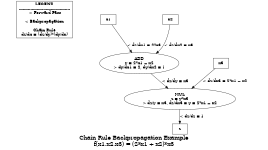 // sudo apt-get install graphviz
// dot -Tpng backpropagation_chain.dot -o backpropagation_chain.png
// xdot backpropagation_chain.dot
digraph BP
{
	label="Chain Rule Backpropagation Example\nf(x1,x2,x3) = (2*x1 + x2)*x3";
	fontsize=20;
	size="2,1";
	ratio=fill;

	legend [shape=box, label="LEGEND\n----------------------------------------\n > Forward Pass\n\n< Backpropagation\n\nChain Rule\ndz/dx = (dz/dy)*(dy/dx)"];

	x1  [shape=box, label="x1"];
	x2  [shape=box, label="x2"];
	x3  [shape=box, label="x3"];
	z   [shape=box, label="z"];
	add [label="ADD\ny = 2*x1 + x2\n> dy/dx1 = 2, dy/dx2 = 1"];
	x1  -> add [label="< dz/dx1 = 2*x3"];
	x2  -> add [label="< dz/dx2 = x3"];

	mul [label="MUL\nz = y*x3\n> dz/y = x3, dz/dx3 = y = 2*x1 + x2"];
	add -> mul [label="< dz/dy = x3"];
	x3  -> mul [label="< dz/dx3 = 2*x1 + x2"];
	mul -> z [label="< dz/dz = 1"];
}
